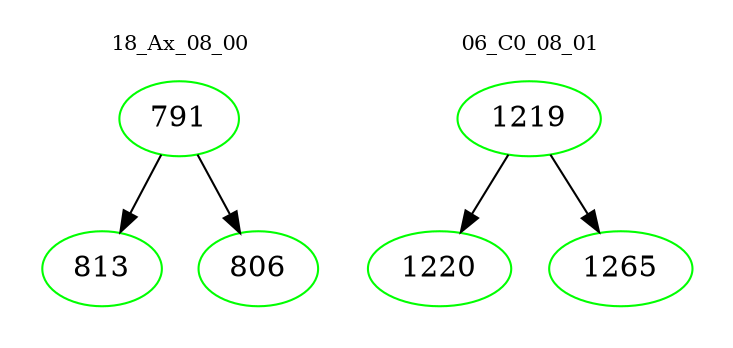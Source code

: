 digraph{
subgraph cluster_0 {
color = white
label = "18_Ax_08_00";
fontsize=10;
T0_791 [label="791", color="green"]
T0_791 -> T0_813 [color="black"]
T0_813 [label="813", color="green"]
T0_791 -> T0_806 [color="black"]
T0_806 [label="806", color="green"]
}
subgraph cluster_1 {
color = white
label = "06_C0_08_01";
fontsize=10;
T1_1219 [label="1219", color="green"]
T1_1219 -> T1_1220 [color="black"]
T1_1220 [label="1220", color="green"]
T1_1219 -> T1_1265 [color="black"]
T1_1265 [label="1265", color="green"]
}
}
